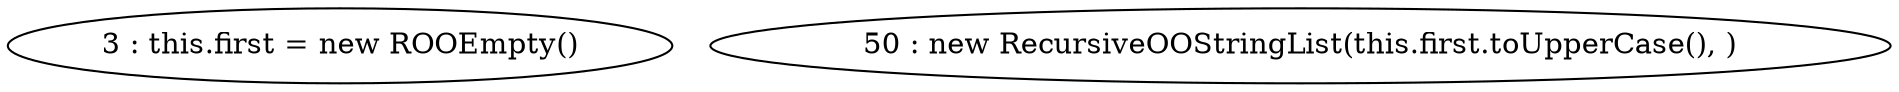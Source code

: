 digraph G {
"3 : this.first = new ROOEmpty()"
"50 : new RecursiveOOStringList(this.first.toUpperCase(), )"
}